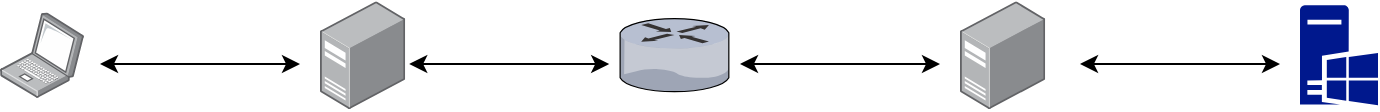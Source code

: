 <mxfile version="20.8.14" type="device"><diagram name="Page-1" id="22Prqh3fi_F4Hxmr0jNp"><mxGraphModel dx="1194" dy="741" grid="1" gridSize="10" guides="1" tooltips="1" connect="1" arrows="1" fold="1" page="1" pageScale="1" pageWidth="850" pageHeight="1100" math="0" shadow="0"><root><mxCell id="0"/><mxCell id="1" parent="0"/><mxCell id="8ssx67lCZb9HP1evajl2-1" value="" style="points=[];aspect=fixed;html=1;align=center;shadow=0;dashed=0;image;image=img/lib/allied_telesis/computer_and_terminals/Laptop.svg;" vertex="1" parent="1"><mxGeometry x="50" y="234.3" width="42" height="42.6" as="geometry"/></mxCell><mxCell id="8ssx67lCZb9HP1evajl2-2" value="" style="points=[];aspect=fixed;html=1;align=center;shadow=0;dashed=0;image;image=img/lib/allied_telesis/computer_and_terminals/Server_Desktop.svg;" vertex="1" parent="1"><mxGeometry x="210" y="228.6" width="42.6" height="54" as="geometry"/></mxCell><mxCell id="8ssx67lCZb9HP1evajl2-4" value="" style="verticalLabelPosition=bottom;sketch=0;aspect=fixed;html=1;verticalAlign=top;strokeColor=none;align=center;outlineConnect=0;shape=mxgraph.citrix.router;" vertex="1" parent="1"><mxGeometry x="360" y="237.35" width="55" height="36.5" as="geometry"/></mxCell><mxCell id="8ssx67lCZb9HP1evajl2-5" value="" style="sketch=0;aspect=fixed;pointerEvents=1;shadow=0;dashed=0;html=1;strokeColor=none;labelPosition=center;verticalLabelPosition=bottom;verticalAlign=top;align=center;fillColor=#00188D;shape=mxgraph.mscae.enterprise.windows_server" vertex="1" parent="1"><mxGeometry x="700" y="230.6" width="39" height="50" as="geometry"/></mxCell><mxCell id="8ssx67lCZb9HP1evajl2-6" value="" style="points=[];aspect=fixed;html=1;align=center;shadow=0;dashed=0;image;image=img/lib/allied_telesis/computer_and_terminals/Server_Desktop.svg;" vertex="1" parent="1"><mxGeometry x="530" y="228.6" width="42.6" height="54" as="geometry"/></mxCell><mxCell id="8ssx67lCZb9HP1evajl2-12" value="" style="endArrow=classic;startArrow=classic;html=1;rounded=0;" edge="1" parent="1"><mxGeometry width="50" height="50" relative="1" as="geometry"><mxPoint x="100" y="260" as="sourcePoint"/><mxPoint x="200" y="260" as="targetPoint"/></mxGeometry></mxCell><mxCell id="8ssx67lCZb9HP1evajl2-13" value="" style="endArrow=classic;startArrow=classic;html=1;rounded=0;" edge="1" parent="1"><mxGeometry width="50" height="50" relative="1" as="geometry"><mxPoint x="254.6" y="260" as="sourcePoint"/><mxPoint x="354.6" y="260" as="targetPoint"/></mxGeometry></mxCell><mxCell id="8ssx67lCZb9HP1evajl2-14" value="" style="endArrow=classic;startArrow=classic;html=1;rounded=0;" edge="1" parent="1"><mxGeometry width="50" height="50" relative="1" as="geometry"><mxPoint x="420.0" y="260" as="sourcePoint"/><mxPoint x="520.0" y="260" as="targetPoint"/></mxGeometry></mxCell><mxCell id="8ssx67lCZb9HP1evajl2-15" value="" style="endArrow=classic;startArrow=classic;html=1;rounded=0;" edge="1" parent="1"><mxGeometry width="50" height="50" relative="1" as="geometry"><mxPoint x="590.0" y="260" as="sourcePoint"/><mxPoint x="690.0" y="260" as="targetPoint"/></mxGeometry></mxCell></root></mxGraphModel></diagram></mxfile>